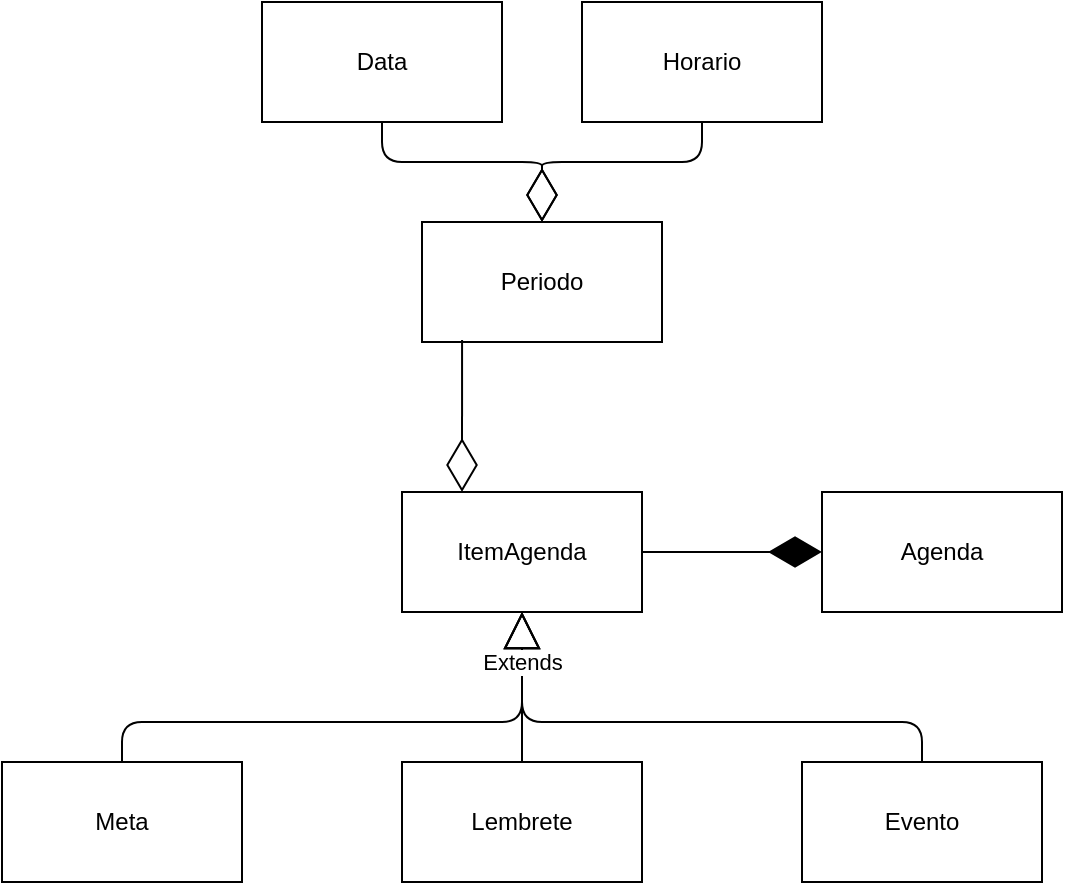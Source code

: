 <mxfile version="10.8.0" type="github"><diagram id="Xbf19eMUy7yo_eJDyZPu" name="Page-1"><mxGraphModel dx="1080" dy="484" grid="1" gridSize="10" guides="1" tooltips="1" connect="1" arrows="1" fold="1" page="1" pageScale="1" pageWidth="827" pageHeight="1169" math="0" shadow="0"><root><mxCell id="0"/><mxCell id="1" parent="0"/><mxCell id="qITN9p5LX2CBwIwPilbJ-2" value="Periodo" style="rounded=0;whiteSpace=wrap;html=1;" vertex="1" parent="1"><mxGeometry x="380" y="120" width="120" height="60" as="geometry"/></mxCell><mxCell id="qITN9p5LX2CBwIwPilbJ-3" value="Data&lt;br&gt;" style="rounded=0;whiteSpace=wrap;html=1;" vertex="1" parent="1"><mxGeometry x="300" y="10" width="120" height="60" as="geometry"/></mxCell><mxCell id="qITN9p5LX2CBwIwPilbJ-4" value="Horario" style="rounded=0;whiteSpace=wrap;html=1;" vertex="1" parent="1"><mxGeometry x="460" y="10" width="120" height="60" as="geometry"/></mxCell><mxCell id="qITN9p5LX2CBwIwPilbJ-5" value="Agenda" style="rounded=0;whiteSpace=wrap;html=1;" vertex="1" parent="1"><mxGeometry x="580" y="255" width="120" height="60" as="geometry"/></mxCell><mxCell id="qITN9p5LX2CBwIwPilbJ-6" value="ItemAgenda&lt;br&gt;" style="rounded=0;whiteSpace=wrap;html=1;" vertex="1" parent="1"><mxGeometry x="370" y="255" width="120" height="60" as="geometry"/></mxCell><mxCell id="qITN9p5LX2CBwIwPilbJ-8" value="Meta" style="rounded=0;whiteSpace=wrap;html=1;" vertex="1" parent="1"><mxGeometry x="170" y="390" width="120" height="60" as="geometry"/></mxCell><mxCell id="qITN9p5LX2CBwIwPilbJ-9" value="Lembrete" style="rounded=0;whiteSpace=wrap;html=1;" vertex="1" parent="1"><mxGeometry x="370" y="390" width="120" height="60" as="geometry"/></mxCell><mxCell id="qITN9p5LX2CBwIwPilbJ-10" value="Evento" style="rounded=0;whiteSpace=wrap;html=1;" vertex="1" parent="1"><mxGeometry x="570" y="390" width="120" height="60" as="geometry"/></mxCell><mxCell id="qITN9p5LX2CBwIwPilbJ-23" value="" style="endArrow=diamondThin;endFill=0;endSize=24;html=1;exitX=0.5;exitY=1;exitDx=0;exitDy=0;entryX=0.5;entryY=0;entryDx=0;entryDy=0;" edge="1" parent="1" source="qITN9p5LX2CBwIwPilbJ-3" target="qITN9p5LX2CBwIwPilbJ-2"><mxGeometry width="160" relative="1" as="geometry"><mxPoint x="170" y="470" as="sourcePoint"/><mxPoint x="330" y="470" as="targetPoint"/><Array as="points"><mxPoint x="360" y="90"/><mxPoint x="440" y="90"/></Array></mxGeometry></mxCell><mxCell id="qITN9p5LX2CBwIwPilbJ-24" value="" style="endArrow=diamondThin;endFill=0;endSize=24;html=1;exitX=0.5;exitY=1;exitDx=0;exitDy=0;entryX=0.5;entryY=0;entryDx=0;entryDy=0;" edge="1" parent="1" source="qITN9p5LX2CBwIwPilbJ-4" target="qITN9p5LX2CBwIwPilbJ-2"><mxGeometry width="160" relative="1" as="geometry"><mxPoint x="500" y="100" as="sourcePoint"/><mxPoint x="660" y="100" as="targetPoint"/><Array as="points"><mxPoint x="520" y="90"/><mxPoint x="440" y="90"/></Array></mxGeometry></mxCell><mxCell id="qITN9p5LX2CBwIwPilbJ-27" value="" style="endArrow=diamondThin;endFill=0;endSize=24;html=1;exitX=0.167;exitY=0.983;exitDx=0;exitDy=0;exitPerimeter=0;entryX=0.25;entryY=0;entryDx=0;entryDy=0;" edge="1" parent="1" source="qITN9p5LX2CBwIwPilbJ-2" target="qITN9p5LX2CBwIwPilbJ-6"><mxGeometry width="160" relative="1" as="geometry"><mxPoint x="230" y="210" as="sourcePoint"/><mxPoint x="390" y="210" as="targetPoint"/></mxGeometry></mxCell><mxCell id="qITN9p5LX2CBwIwPilbJ-31" value="Extends" style="endArrow=block;endSize=16;endFill=0;html=1;exitX=0.5;exitY=0;exitDx=0;exitDy=0;entryX=0.5;entryY=1;entryDx=0;entryDy=0;" edge="1" parent="1" source="qITN9p5LX2CBwIwPilbJ-8" target="qITN9p5LX2CBwIwPilbJ-6"><mxGeometry x="0.818" width="160" relative="1" as="geometry"><mxPoint x="110" y="310" as="sourcePoint"/><mxPoint x="270" y="310" as="targetPoint"/><Array as="points"><mxPoint x="230" y="370"/><mxPoint x="430" y="370"/></Array><mxPoint as="offset"/></mxGeometry></mxCell><mxCell id="qITN9p5LX2CBwIwPilbJ-33" value="Extends" style="endArrow=block;endSize=16;endFill=0;html=1;exitX=0.5;exitY=0;exitDx=0;exitDy=0;entryX=0.5;entryY=1;entryDx=0;entryDy=0;" edge="1" parent="1" source="qITN9p5LX2CBwIwPilbJ-10" target="qITN9p5LX2CBwIwPilbJ-6"><mxGeometry x="0.818" width="160" relative="1" as="geometry"><mxPoint x="480" y="370" as="sourcePoint"/><mxPoint x="640" y="370" as="targetPoint"/><Array as="points"><mxPoint x="630" y="370"/><mxPoint x="430" y="370"/></Array><mxPoint as="offset"/></mxGeometry></mxCell><mxCell id="qITN9p5LX2CBwIwPilbJ-34" value="Extends" style="endArrow=block;endSize=16;endFill=0;html=1;exitX=0.5;exitY=0;exitDx=0;exitDy=0;entryX=0.5;entryY=1;entryDx=0;entryDy=0;" edge="1" parent="1" source="qITN9p5LX2CBwIwPilbJ-9" target="qITN9p5LX2CBwIwPilbJ-6"><mxGeometry x="0.333" width="160" relative="1" as="geometry"><mxPoint x="300" y="520" as="sourcePoint"/><mxPoint x="490" y="330" as="targetPoint"/><mxPoint as="offset"/></mxGeometry></mxCell><mxCell id="qITN9p5LX2CBwIwPilbJ-35" value="" style="endArrow=diamondThin;endFill=1;endSize=24;html=1;exitX=1;exitY=0.5;exitDx=0;exitDy=0;entryX=0;entryY=0.5;entryDx=0;entryDy=0;" edge="1" parent="1" source="qITN9p5LX2CBwIwPilbJ-6" target="qITN9p5LX2CBwIwPilbJ-5"><mxGeometry width="160" relative="1" as="geometry"><mxPoint x="540" y="210" as="sourcePoint"/><mxPoint x="700" y="210" as="targetPoint"/></mxGeometry></mxCell></root></mxGraphModel></diagram></mxfile>